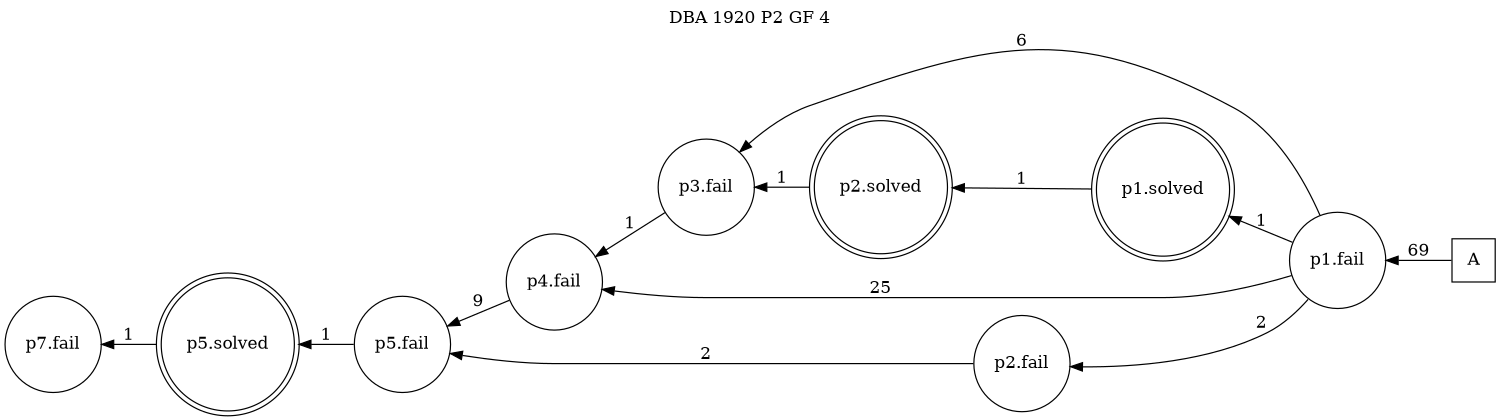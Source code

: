 digraph DBA_1920_P2_GF_4 {
labelloc="tl"
label= " DBA 1920 P2 GF 4 "
rankdir="RL";
graph [ size=" 10 , 10 !"]

"A" [shape="square" label="A"]
"p1.fail" [shape="circle" label="p1.fail"]
"p4.fail" [shape="circle" label="p4.fail"]
"p2.fail" [shape="circle" label="p2.fail"]
"p5.fail" [shape="circle" label="p5.fail"]
"p3.fail" [shape="circle" label="p3.fail"]
"p1.solved" [shape="doublecircle" label="p1.solved"]
"p2.solved" [shape="doublecircle" label="p2.solved"]
"p5.solved" [shape="doublecircle" label="p5.solved"]
"p7.fail" [shape="circle" label="p7.fail"]
"A" -> "p1.fail" [ label=69]
"p1.fail" -> "p4.fail" [ label=25]
"p1.fail" -> "p2.fail" [ label=2]
"p1.fail" -> "p3.fail" [ label=6]
"p1.fail" -> "p1.solved" [ label=1]
"p4.fail" -> "p5.fail" [ label=9]
"p2.fail" -> "p5.fail" [ label=2]
"p5.fail" -> "p5.solved" [ label=1]
"p3.fail" -> "p4.fail" [ label=1]
"p1.solved" -> "p2.solved" [ label=1]
"p2.solved" -> "p3.fail" [ label=1]
"p5.solved" -> "p7.fail" [ label=1]
}
